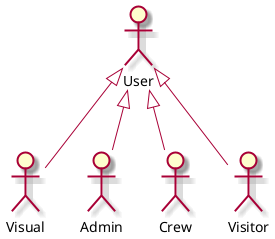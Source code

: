 @startuml HerenciaUser

skin rose

:User: as U
:Visual: as V
:Admin: as A
:Crew: as C
:Visitor: as Vi

U <|-- V
U <|-- C
U <|-- A
U <|-- Vi

@enduml